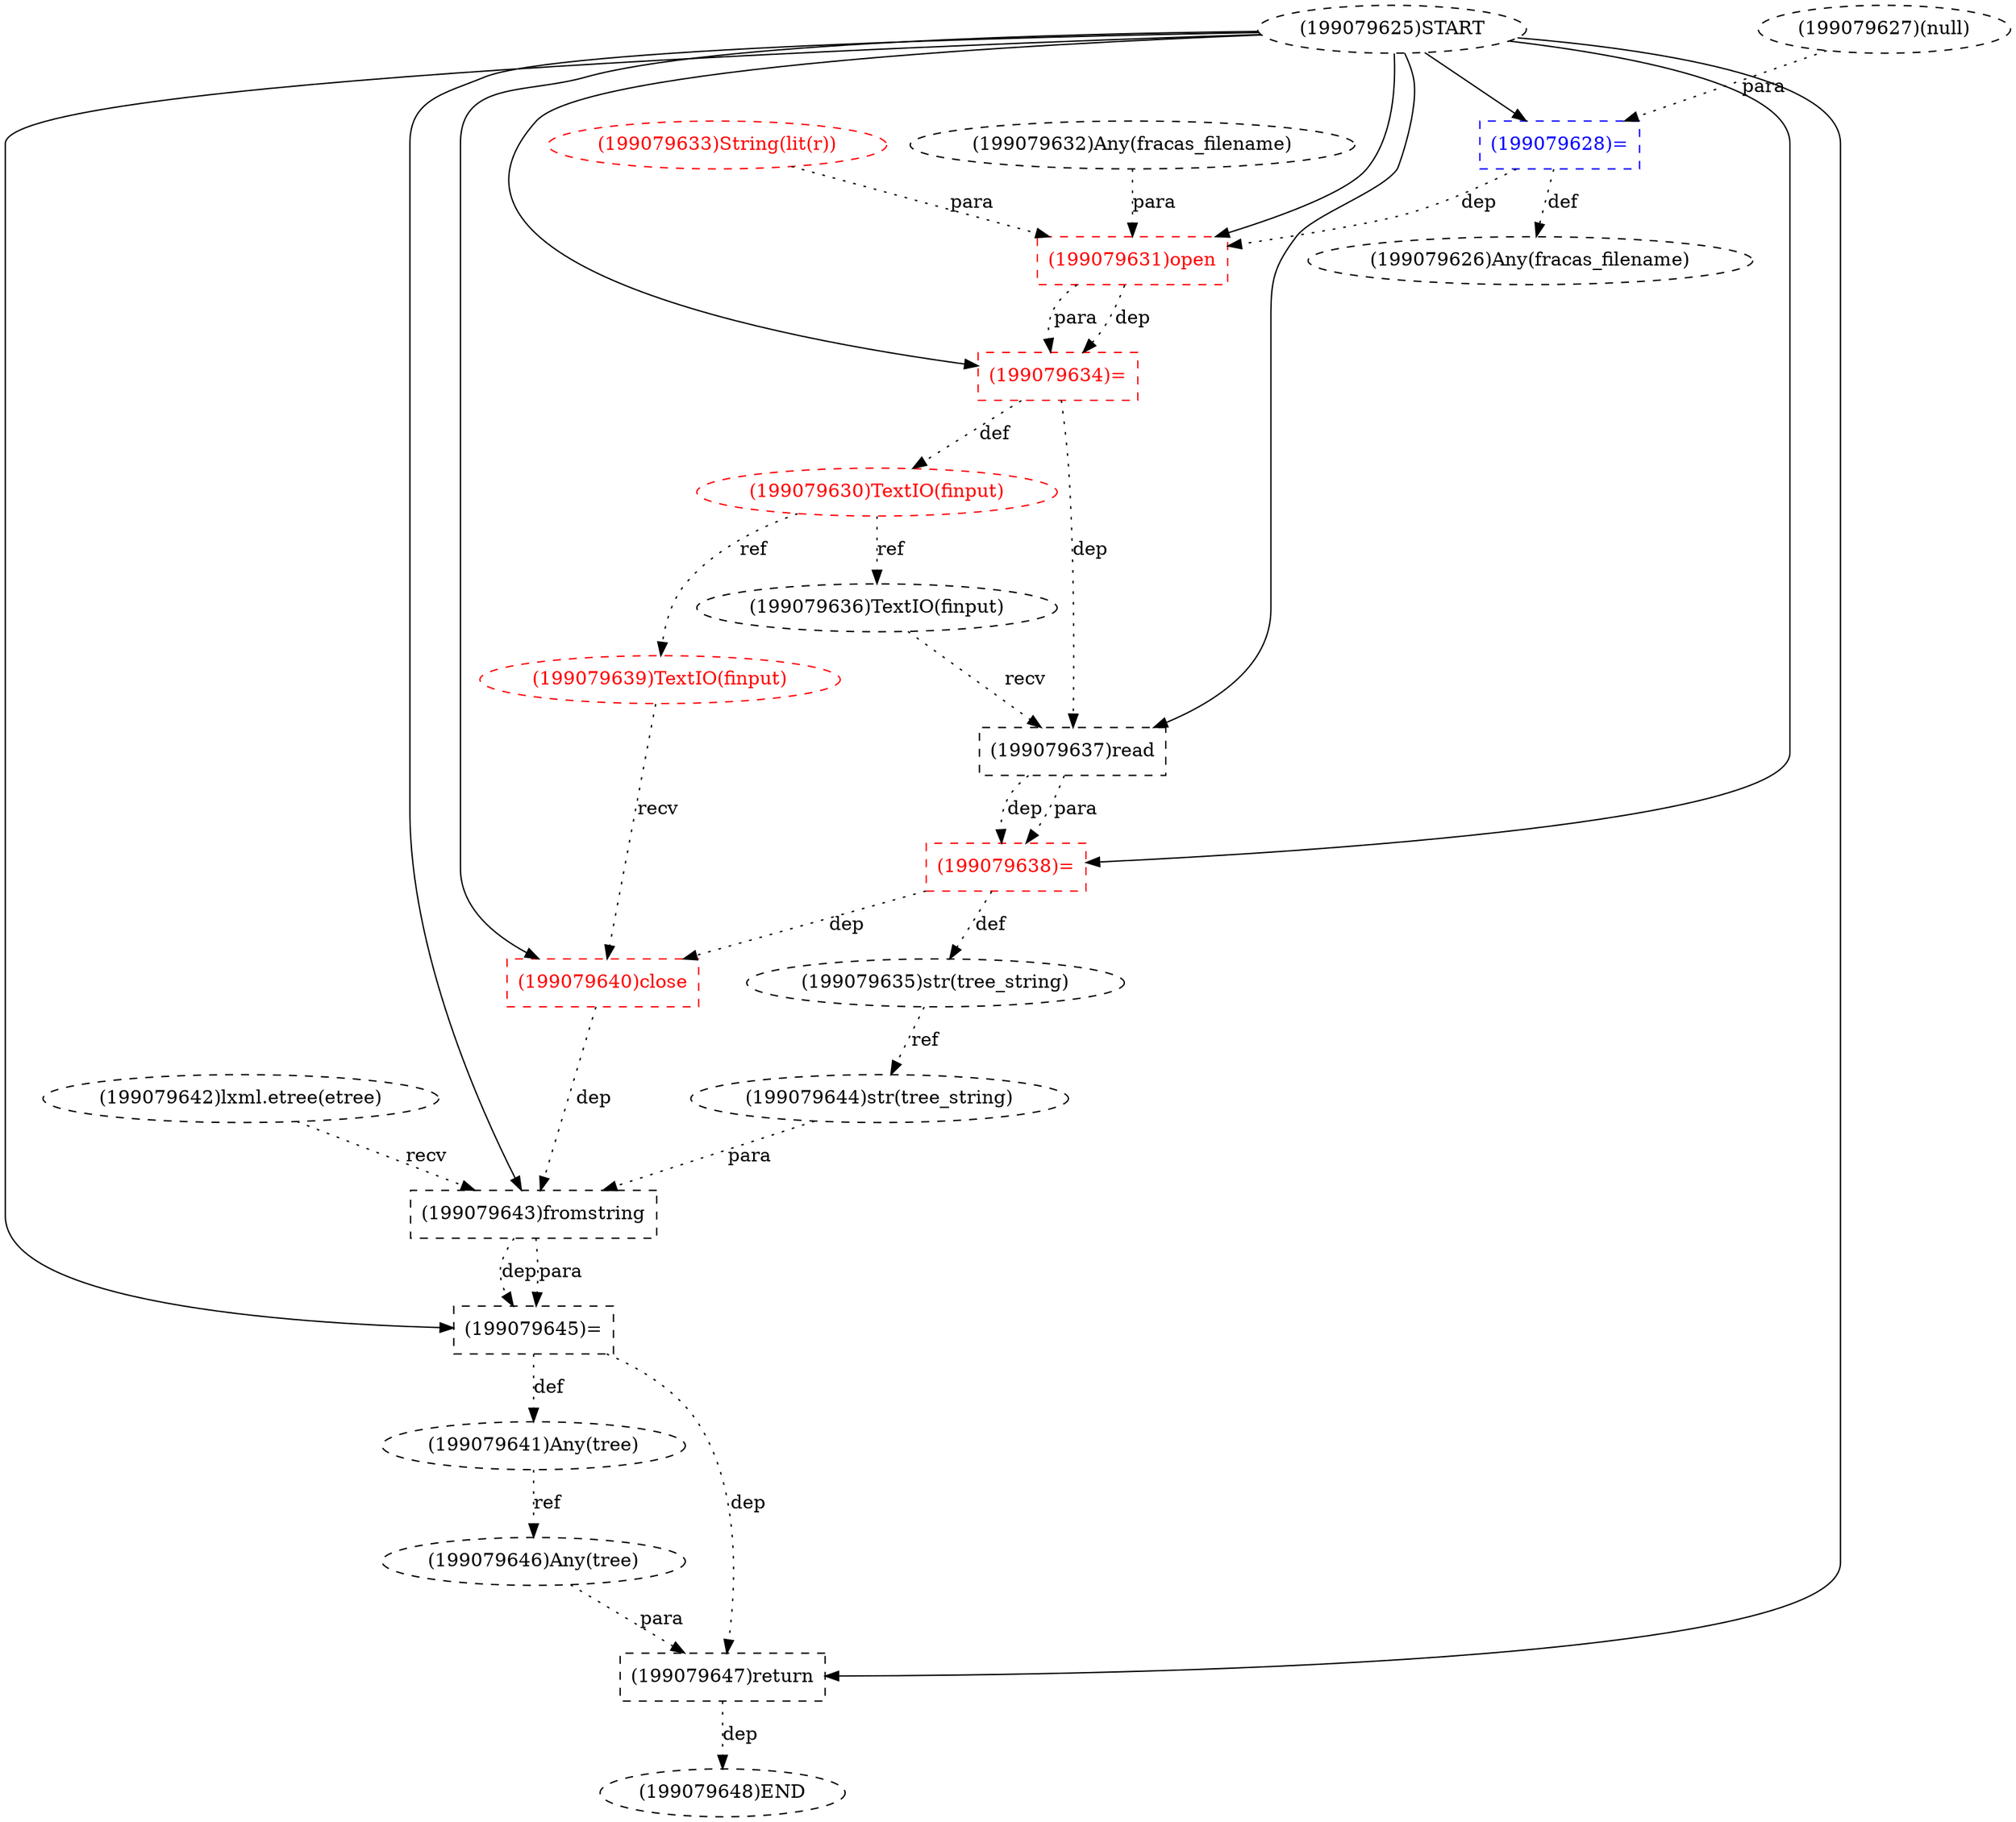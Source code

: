 digraph G {
1 [label="(199079628)=" shape=box style=dashed color=blue fontcolor=blue]
2 [label="(199079633)String(lit(r))" shape=ellipse style=dashed color=red fontcolor=red]
3 [label="(199079632)Any(fracas_filename)" shape=ellipse style=dashed]
4 [label="(199079625)START" style=dashed]
5 [label="(199079626)Any(fracas_filename)" shape=ellipse style=dashed]
6 [label="(199079643)fromstring" shape=box style=dashed]
7 [label="(199079631)open" shape=box style=dashed color=red fontcolor=red]
8 [label="(199079642)lxml.etree(etree)" shape=ellipse style=dashed]
9 [label="(199079639)TextIO(finput)" shape=ellipse style=dashed color=red fontcolor=red]
10 [label="(199079640)close" shape=box style=dashed color=red fontcolor=red]
11 [label="(199079634)=" shape=box style=dashed color=red fontcolor=red]
12 [label="(199079630)TextIO(finput)" shape=ellipse style=dashed color=red fontcolor=red]
13 [label="(199079638)=" shape=box style=dashed color=red fontcolor=red]
14 [label="(199079627)(null)" shape=ellipse style=dashed]
15 [label="(199079646)Any(tree)" shape=ellipse style=dashed]
16 [label="(199079644)str(tree_string)" shape=ellipse style=dashed]
17 [label="(199079637)read" shape=box style=dashed]
18 [label="(199079645)=" shape=box style=dashed color=black fontcolor=black]
19 [label="(199079641)Any(tree)" shape=ellipse style=dashed]
20 [label="(199079647)return" shape=box style=dashed]
21 [label="(199079636)TextIO(finput)" shape=ellipse style=dashed]
22 [label="(199079635)str(tree_string)" shape=ellipse style=dashed]
23 [label="(199079648)END" style=dashed]
4 -> 1 [label="" style=solid];
14 -> 1 [label="para" style=dotted];
1 -> 5 [label="def" style=dotted];
4 -> 6 [label="" style=solid];
8 -> 6 [label="recv" style=dotted];
16 -> 6 [label="para" style=dotted];
10 -> 6 [label="dep" style=dotted];
4 -> 7 [label="" style=solid];
3 -> 7 [label="para" style=dotted];
2 -> 7 [label="para" style=dotted];
1 -> 7 [label="dep" style=dotted];
12 -> 9 [label="ref" style=dotted];
4 -> 10 [label="" style=solid];
9 -> 10 [label="recv" style=dotted];
13 -> 10 [label="dep" style=dotted];
4 -> 11 [label="" style=solid];
7 -> 11 [label="dep" style=dotted];
7 -> 11 [label="para" style=dotted];
11 -> 12 [label="def" style=dotted];
4 -> 13 [label="" style=solid];
17 -> 13 [label="dep" style=dotted];
17 -> 13 [label="para" style=dotted];
19 -> 15 [label="ref" style=dotted];
22 -> 16 [label="ref" style=dotted];
4 -> 17 [label="" style=solid];
21 -> 17 [label="recv" style=dotted];
11 -> 17 [label="dep" style=dotted];
4 -> 18 [label="" style=solid];
6 -> 18 [label="dep" style=dotted];
6 -> 18 [label="para" style=dotted];
18 -> 19 [label="def" style=dotted];
4 -> 20 [label="" style=solid];
15 -> 20 [label="para" style=dotted];
18 -> 20 [label="dep" style=dotted];
12 -> 21 [label="ref" style=dotted];
13 -> 22 [label="def" style=dotted];
20 -> 23 [label="dep" style=dotted];
}